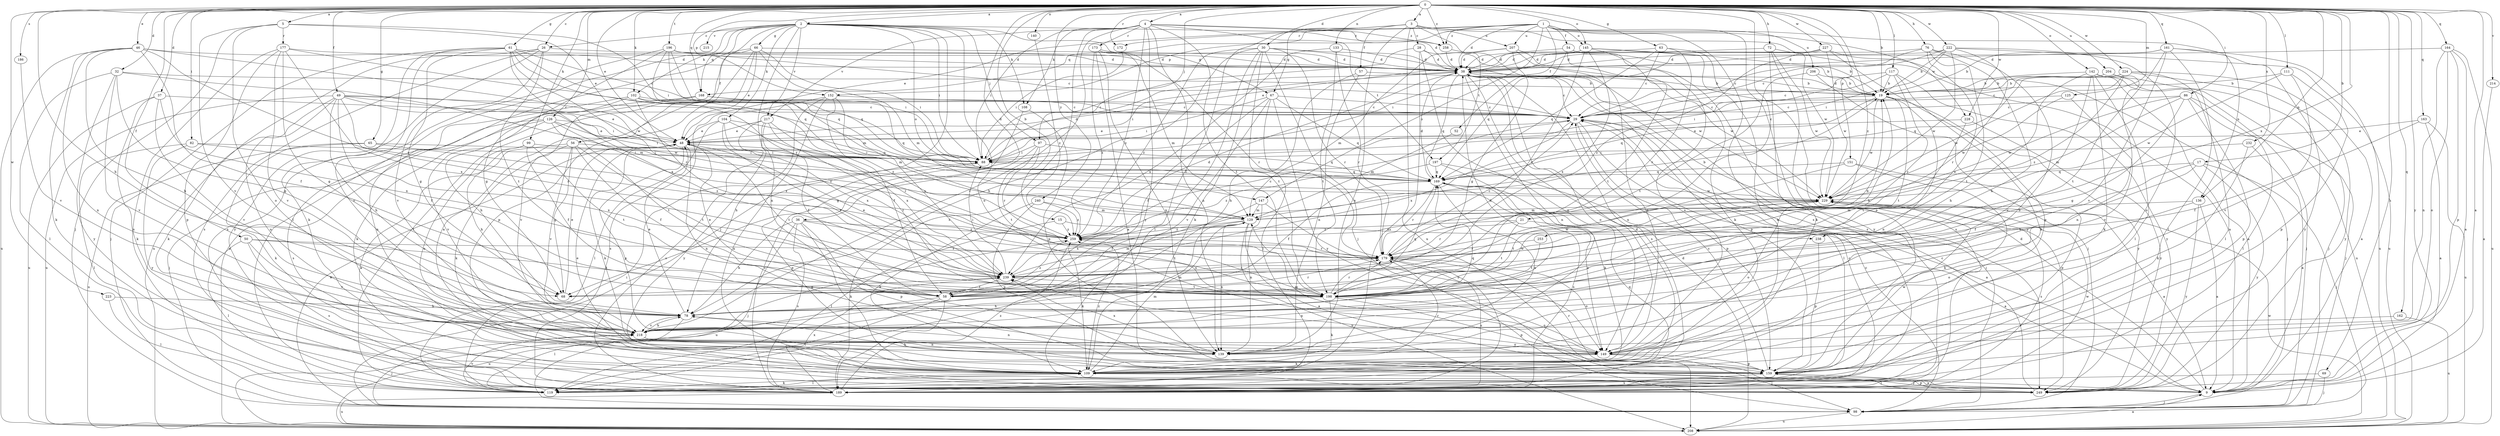 strict digraph  {
0;
1;
2;
3;
4;
5;
9;
15;
17;
19;
21;
26;
28;
29;
30;
32;
36;
37;
38;
46;
48;
49;
50;
52;
54;
56;
57;
58;
61;
63;
65;
66;
67;
68;
69;
72;
76;
78;
82;
86;
88;
97;
98;
99;
102;
104;
108;
109;
111;
117;
119;
125;
126;
129;
133;
136;
139;
140;
142;
145;
147;
149;
151;
152;
159;
161;
162;
163;
164;
168;
169;
172;
173;
177;
179;
186;
189;
196;
197;
198;
204;
206;
207;
208;
214;
215;
217;
218;
222;
223;
224;
227;
228;
229;
232;
238;
239;
240;
249;
253;
258;
259;
0 -> 2  [label=a];
0 -> 3  [label=a];
0 -> 4  [label=a];
0 -> 5  [label=a];
0 -> 9  [label=a];
0 -> 15  [label=b];
0 -> 17  [label=b];
0 -> 19  [label=b];
0 -> 21  [label=c];
0 -> 26  [label=c];
0 -> 30  [label=d];
0 -> 32  [label=d];
0 -> 36  [label=d];
0 -> 37  [label=d];
0 -> 46  [label=e];
0 -> 48  [label=e];
0 -> 49  [label=f];
0 -> 50  [label=f];
0 -> 61  [label=g];
0 -> 63  [label=g];
0 -> 65  [label=g];
0 -> 69  [label=h];
0 -> 72  [label=h];
0 -> 76  [label=h];
0 -> 78  [label=h];
0 -> 82  [label=i];
0 -> 86  [label=i];
0 -> 97  [label=j];
0 -> 99  [label=k];
0 -> 102  [label=k];
0 -> 111  [label=l];
0 -> 117  [label=l];
0 -> 125  [label=m];
0 -> 126  [label=m];
0 -> 133  [label=n];
0 -> 136  [label=n];
0 -> 140  [label=o];
0 -> 142  [label=o];
0 -> 145  [label=o];
0 -> 151  [label=p];
0 -> 152  [label=p];
0 -> 161  [label=q];
0 -> 162  [label=q];
0 -> 163  [label=q];
0 -> 164  [label=q];
0 -> 168  [label=q];
0 -> 172  [label=r];
0 -> 186  [label=s];
0 -> 196  [label=t];
0 -> 204  [label=u];
0 -> 214  [label=v];
0 -> 222  [label=w];
0 -> 223  [label=w];
0 -> 224  [label=w];
0 -> 227  [label=w];
0 -> 228  [label=w];
0 -> 232  [label=x];
0 -> 238  [label=x];
0 -> 240  [label=y];
0 -> 249  [label=y];
0 -> 253  [label=z];
0 -> 258  [label=z];
1 -> 38  [label=d];
1 -> 52  [label=f];
1 -> 54  [label=f];
1 -> 136  [label=n];
1 -> 145  [label=o];
1 -> 147  [label=o];
1 -> 152  [label=p];
1 -> 159  [label=p];
1 -> 168  [label=q];
1 -> 172  [label=r];
1 -> 189  [label=s];
1 -> 206  [label=u];
1 -> 207  [label=u];
1 -> 258  [label=z];
2 -> 26  [label=c];
2 -> 56  [label=f];
2 -> 66  [label=g];
2 -> 67  [label=g];
2 -> 88  [label=i];
2 -> 97  [label=j];
2 -> 98  [label=j];
2 -> 102  [label=k];
2 -> 104  [label=k];
2 -> 108  [label=k];
2 -> 119  [label=l];
2 -> 139  [label=n];
2 -> 147  [label=o];
2 -> 149  [label=o];
2 -> 168  [label=q];
2 -> 215  [label=v];
2 -> 217  [label=v];
2 -> 258  [label=z];
3 -> 28  [label=c];
3 -> 48  [label=e];
3 -> 57  [label=f];
3 -> 58  [label=f];
3 -> 67  [label=g];
3 -> 139  [label=n];
3 -> 197  [label=t];
3 -> 207  [label=u];
3 -> 208  [label=u];
3 -> 228  [label=w];
3 -> 229  [label=w];
4 -> 38  [label=d];
4 -> 88  [label=i];
4 -> 108  [label=k];
4 -> 139  [label=n];
4 -> 173  [label=r];
4 -> 189  [label=s];
4 -> 197  [label=t];
4 -> 198  [label=t];
4 -> 217  [label=v];
4 -> 218  [label=v];
4 -> 249  [label=y];
4 -> 258  [label=z];
4 -> 259  [label=z];
5 -> 48  [label=e];
5 -> 88  [label=i];
5 -> 98  [label=j];
5 -> 149  [label=o];
5 -> 177  [label=r];
5 -> 218  [label=v];
9 -> 38  [label=d];
9 -> 98  [label=j];
15 -> 119  [label=l];
15 -> 238  [label=x];
15 -> 259  [label=z];
17 -> 58  [label=f];
17 -> 98  [label=j];
17 -> 169  [label=q];
17 -> 198  [label=t];
17 -> 249  [label=y];
19 -> 29  [label=c];
19 -> 38  [label=d];
19 -> 139  [label=n];
19 -> 169  [label=q];
19 -> 198  [label=t];
19 -> 229  [label=w];
19 -> 249  [label=y];
21 -> 9  [label=a];
21 -> 179  [label=r];
21 -> 198  [label=t];
21 -> 259  [label=z];
26 -> 38  [label=d];
26 -> 189  [label=s];
26 -> 198  [label=t];
26 -> 208  [label=u];
26 -> 218  [label=v];
26 -> 249  [label=y];
28 -> 38  [label=d];
28 -> 88  [label=i];
28 -> 149  [label=o];
28 -> 189  [label=s];
28 -> 229  [label=w];
29 -> 48  [label=e];
29 -> 98  [label=j];
29 -> 119  [label=l];
29 -> 159  [label=p];
29 -> 239  [label=x];
30 -> 38  [label=d];
30 -> 78  [label=h];
30 -> 98  [label=j];
30 -> 109  [label=k];
30 -> 119  [label=l];
30 -> 179  [label=r];
30 -> 198  [label=t];
30 -> 229  [label=w];
30 -> 259  [label=z];
32 -> 19  [label=b];
32 -> 68  [label=g];
32 -> 119  [label=l];
32 -> 129  [label=m];
32 -> 218  [label=v];
32 -> 249  [label=y];
36 -> 78  [label=h];
36 -> 98  [label=j];
36 -> 109  [label=k];
36 -> 159  [label=p];
36 -> 189  [label=s];
36 -> 198  [label=t];
36 -> 259  [label=z];
37 -> 29  [label=c];
37 -> 109  [label=k];
37 -> 208  [label=u];
37 -> 218  [label=v];
37 -> 239  [label=x];
38 -> 19  [label=b];
38 -> 29  [label=c];
38 -> 88  [label=i];
38 -> 139  [label=n];
38 -> 149  [label=o];
38 -> 159  [label=p];
38 -> 169  [label=q];
38 -> 189  [label=s];
46 -> 38  [label=d];
46 -> 58  [label=f];
46 -> 78  [label=h];
46 -> 109  [label=k];
46 -> 139  [label=n];
46 -> 208  [label=u];
46 -> 229  [label=w];
46 -> 259  [label=z];
48 -> 88  [label=i];
48 -> 109  [label=k];
48 -> 139  [label=n];
48 -> 159  [label=p];
48 -> 198  [label=t];
49 -> 29  [label=c];
49 -> 48  [label=e];
49 -> 58  [label=f];
49 -> 78  [label=h];
49 -> 88  [label=i];
49 -> 109  [label=k];
49 -> 149  [label=o];
49 -> 179  [label=r];
49 -> 208  [label=u];
49 -> 229  [label=w];
50 -> 119  [label=l];
50 -> 179  [label=r];
50 -> 189  [label=s];
50 -> 198  [label=t];
50 -> 218  [label=v];
52 -> 129  [label=m];
54 -> 19  [label=b];
54 -> 38  [label=d];
54 -> 149  [label=o];
54 -> 169  [label=q];
54 -> 189  [label=s];
56 -> 9  [label=a];
56 -> 58  [label=f];
56 -> 68  [label=g];
56 -> 88  [label=i];
56 -> 109  [label=k];
56 -> 198  [label=t];
56 -> 218  [label=v];
57 -> 19  [label=b];
57 -> 78  [label=h];
57 -> 139  [label=n];
58 -> 19  [label=b];
58 -> 48  [label=e];
58 -> 119  [label=l];
58 -> 179  [label=r];
58 -> 189  [label=s];
58 -> 208  [label=u];
58 -> 259  [label=z];
61 -> 29  [label=c];
61 -> 38  [label=d];
61 -> 68  [label=g];
61 -> 98  [label=j];
61 -> 109  [label=k];
61 -> 169  [label=q];
61 -> 179  [label=r];
61 -> 218  [label=v];
61 -> 239  [label=x];
61 -> 259  [label=z];
63 -> 29  [label=c];
63 -> 38  [label=d];
63 -> 109  [label=k];
63 -> 169  [label=q];
63 -> 179  [label=r];
65 -> 88  [label=i];
65 -> 109  [label=k];
65 -> 208  [label=u];
65 -> 259  [label=z];
66 -> 9  [label=a];
66 -> 38  [label=d];
66 -> 48  [label=e];
66 -> 88  [label=i];
66 -> 119  [label=l];
66 -> 129  [label=m];
66 -> 159  [label=p];
66 -> 208  [label=u];
67 -> 29  [label=c];
67 -> 58  [label=f];
67 -> 88  [label=i];
67 -> 119  [label=l];
67 -> 169  [label=q];
67 -> 218  [label=v];
67 -> 249  [label=y];
68 -> 48  [label=e];
69 -> 98  [label=j];
69 -> 119  [label=l];
72 -> 9  [label=a];
72 -> 38  [label=d];
72 -> 109  [label=k];
72 -> 189  [label=s];
72 -> 229  [label=w];
76 -> 29  [label=c];
76 -> 38  [label=d];
76 -> 78  [label=h];
76 -> 149  [label=o];
76 -> 198  [label=t];
76 -> 239  [label=x];
78 -> 38  [label=d];
78 -> 48  [label=e];
78 -> 119  [label=l];
78 -> 139  [label=n];
78 -> 218  [label=v];
82 -> 88  [label=i];
82 -> 119  [label=l];
82 -> 239  [label=x];
82 -> 249  [label=y];
86 -> 29  [label=c];
86 -> 68  [label=g];
86 -> 98  [label=j];
86 -> 119  [label=l];
86 -> 129  [label=m];
86 -> 159  [label=p];
86 -> 229  [label=w];
88 -> 38  [label=d];
88 -> 159  [label=p];
88 -> 169  [label=q];
97 -> 88  [label=i];
97 -> 169  [label=q];
97 -> 179  [label=r];
97 -> 189  [label=s];
97 -> 198  [label=t];
98 -> 29  [label=c];
98 -> 48  [label=e];
98 -> 208  [label=u];
99 -> 58  [label=f];
99 -> 78  [label=h];
99 -> 88  [label=i];
99 -> 149  [label=o];
99 -> 198  [label=t];
102 -> 29  [label=c];
102 -> 78  [label=h];
102 -> 129  [label=m];
102 -> 139  [label=n];
102 -> 239  [label=x];
102 -> 259  [label=z];
104 -> 48  [label=e];
104 -> 119  [label=l];
104 -> 169  [label=q];
104 -> 179  [label=r];
104 -> 198  [label=t];
104 -> 239  [label=x];
108 -> 68  [label=g];
108 -> 159  [label=p];
109 -> 9  [label=a];
109 -> 38  [label=d];
109 -> 48  [label=e];
109 -> 119  [label=l];
109 -> 129  [label=m];
109 -> 179  [label=r];
109 -> 259  [label=z];
111 -> 19  [label=b];
111 -> 159  [label=p];
111 -> 218  [label=v];
111 -> 229  [label=w];
117 -> 19  [label=b];
117 -> 29  [label=c];
117 -> 88  [label=i];
117 -> 109  [label=k];
117 -> 179  [label=r];
117 -> 249  [label=y];
119 -> 88  [label=i];
119 -> 109  [label=k];
119 -> 169  [label=q];
119 -> 218  [label=v];
125 -> 29  [label=c];
125 -> 218  [label=v];
125 -> 229  [label=w];
126 -> 48  [label=e];
126 -> 88  [label=i];
126 -> 98  [label=j];
126 -> 189  [label=s];
126 -> 198  [label=t];
126 -> 218  [label=v];
126 -> 259  [label=z];
129 -> 9  [label=a];
129 -> 19  [label=b];
129 -> 139  [label=n];
129 -> 208  [label=u];
129 -> 239  [label=x];
129 -> 259  [label=z];
133 -> 38  [label=d];
133 -> 179  [label=r];
133 -> 198  [label=t];
133 -> 239  [label=x];
136 -> 9  [label=a];
136 -> 129  [label=m];
136 -> 149  [label=o];
136 -> 249  [label=y];
139 -> 239  [label=x];
140 -> 259  [label=z];
142 -> 9  [label=a];
142 -> 19  [label=b];
142 -> 78  [label=h];
142 -> 98  [label=j];
142 -> 109  [label=k];
142 -> 119  [label=l];
142 -> 208  [label=u];
142 -> 218  [label=v];
145 -> 19  [label=b];
145 -> 38  [label=d];
145 -> 48  [label=e];
145 -> 179  [label=r];
145 -> 198  [label=t];
145 -> 239  [label=x];
145 -> 249  [label=y];
147 -> 58  [label=f];
147 -> 129  [label=m];
147 -> 139  [label=n];
147 -> 149  [label=o];
149 -> 98  [label=j];
149 -> 109  [label=k];
149 -> 129  [label=m];
149 -> 159  [label=p];
149 -> 239  [label=x];
151 -> 109  [label=k];
151 -> 159  [label=p];
151 -> 169  [label=q];
151 -> 239  [label=x];
152 -> 9  [label=a];
152 -> 29  [label=c];
152 -> 58  [label=f];
152 -> 78  [label=h];
152 -> 189  [label=s];
152 -> 239  [label=x];
159 -> 29  [label=c];
159 -> 78  [label=h];
159 -> 179  [label=r];
159 -> 189  [label=s];
159 -> 229  [label=w];
159 -> 249  [label=y];
161 -> 19  [label=b];
161 -> 38  [label=d];
161 -> 119  [label=l];
161 -> 198  [label=t];
161 -> 208  [label=u];
161 -> 218  [label=v];
161 -> 249  [label=y];
162 -> 208  [label=u];
162 -> 218  [label=v];
163 -> 9  [label=a];
163 -> 48  [label=e];
163 -> 58  [label=f];
163 -> 208  [label=u];
164 -> 9  [label=a];
164 -> 38  [label=d];
164 -> 139  [label=n];
164 -> 149  [label=o];
164 -> 159  [label=p];
164 -> 208  [label=u];
168 -> 29  [label=c];
168 -> 109  [label=k];
168 -> 169  [label=q];
168 -> 218  [label=v];
169 -> 38  [label=d];
169 -> 58  [label=f];
169 -> 139  [label=n];
169 -> 149  [label=o];
169 -> 179  [label=r];
169 -> 189  [label=s];
169 -> 229  [label=w];
172 -> 88  [label=i];
173 -> 9  [label=a];
173 -> 38  [label=d];
173 -> 129  [label=m];
173 -> 139  [label=n];
173 -> 179  [label=r];
173 -> 259  [label=z];
177 -> 38  [label=d];
177 -> 68  [label=g];
177 -> 159  [label=p];
177 -> 169  [label=q];
177 -> 189  [label=s];
177 -> 218  [label=v];
177 -> 239  [label=x];
179 -> 29  [label=c];
179 -> 119  [label=l];
179 -> 149  [label=o];
179 -> 189  [label=s];
179 -> 229  [label=w];
179 -> 239  [label=x];
186 -> 218  [label=v];
189 -> 29  [label=c];
189 -> 208  [label=u];
189 -> 229  [label=w];
189 -> 239  [label=x];
189 -> 259  [label=z];
196 -> 29  [label=c];
196 -> 38  [label=d];
196 -> 68  [label=g];
196 -> 88  [label=i];
196 -> 129  [label=m];
196 -> 169  [label=q];
196 -> 189  [label=s];
197 -> 9  [label=a];
197 -> 109  [label=k];
197 -> 169  [label=q];
197 -> 259  [label=z];
198 -> 78  [label=h];
198 -> 109  [label=k];
198 -> 149  [label=o];
198 -> 159  [label=p];
198 -> 169  [label=q];
198 -> 179  [label=r];
198 -> 229  [label=w];
198 -> 259  [label=z];
204 -> 19  [label=b];
204 -> 98  [label=j];
204 -> 139  [label=n];
206 -> 19  [label=b];
206 -> 98  [label=j];
206 -> 198  [label=t];
207 -> 38  [label=d];
207 -> 68  [label=g];
207 -> 109  [label=k];
207 -> 129  [label=m];
207 -> 149  [label=o];
208 -> 9  [label=a];
208 -> 38  [label=d];
208 -> 229  [label=w];
214 -> 9  [label=a];
217 -> 48  [label=e];
217 -> 58  [label=f];
217 -> 189  [label=s];
217 -> 198  [label=t];
217 -> 239  [label=x];
217 -> 249  [label=y];
218 -> 78  [label=h];
218 -> 98  [label=j];
218 -> 129  [label=m];
218 -> 139  [label=n];
218 -> 149  [label=o];
218 -> 169  [label=q];
222 -> 19  [label=b];
222 -> 29  [label=c];
222 -> 38  [label=d];
222 -> 88  [label=i];
222 -> 149  [label=o];
222 -> 179  [label=r];
222 -> 208  [label=u];
222 -> 229  [label=w];
223 -> 78  [label=h];
223 -> 119  [label=l];
224 -> 9  [label=a];
224 -> 19  [label=b];
224 -> 29  [label=c];
224 -> 119  [label=l];
224 -> 169  [label=q];
224 -> 229  [label=w];
224 -> 249  [label=y];
224 -> 259  [label=z];
227 -> 38  [label=d];
227 -> 88  [label=i];
227 -> 98  [label=j];
227 -> 159  [label=p];
227 -> 229  [label=w];
227 -> 259  [label=z];
228 -> 48  [label=e];
228 -> 198  [label=t];
228 -> 249  [label=y];
229 -> 9  [label=a];
229 -> 129  [label=m];
229 -> 149  [label=o];
229 -> 189  [label=s];
229 -> 198  [label=t];
232 -> 9  [label=a];
232 -> 88  [label=i];
232 -> 109  [label=k];
238 -> 159  [label=p];
239 -> 19  [label=b];
239 -> 48  [label=e];
239 -> 58  [label=f];
239 -> 68  [label=g];
239 -> 88  [label=i];
239 -> 129  [label=m];
239 -> 198  [label=t];
240 -> 109  [label=k];
240 -> 129  [label=m];
240 -> 159  [label=p];
240 -> 259  [label=z];
249 -> 29  [label=c];
249 -> 159  [label=p];
253 -> 179  [label=r];
253 -> 198  [label=t];
258 -> 38  [label=d];
258 -> 249  [label=y];
259 -> 29  [label=c];
259 -> 38  [label=d];
259 -> 109  [label=k];
259 -> 179  [label=r];
259 -> 208  [label=u];
}
